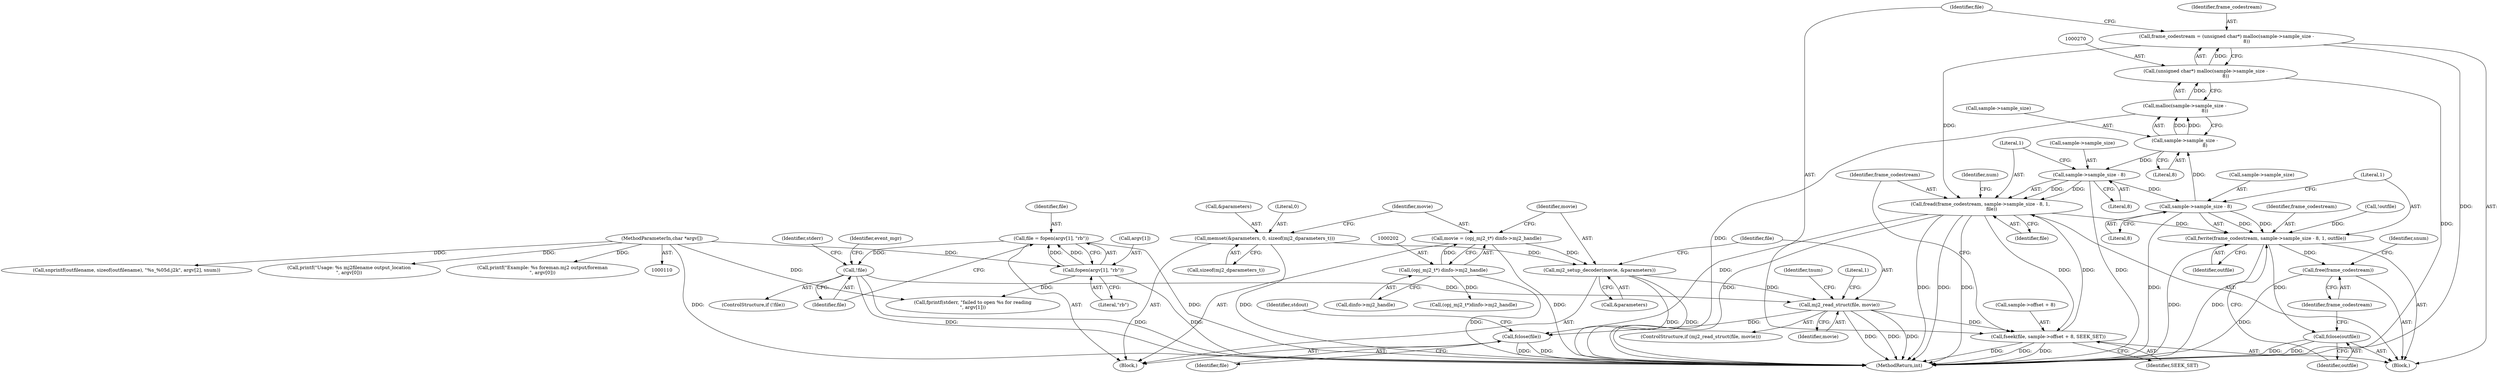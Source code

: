 digraph "0_openjpeg_6d8c0c06ee32dc03ba80acd48334e98728e56cf5@API" {
"1000285" [label="(Call,fread(frame_codestream, sample->sample_size - 8, 1,\n               file))"];
"1000267" [label="(Call,frame_codestream = (unsigned char*) malloc(sample->sample_size -\n                           8))"];
"1000269" [label="(Call,(unsigned char*) malloc(sample->sample_size -\n                           8))"];
"1000271" [label="(Call,malloc(sample->sample_size -\n                           8))"];
"1000272" [label="(Call,sample->sample_size -\n                           8)"];
"1000334" [label="(Call,sample->sample_size - 8)"];
"1000287" [label="(Call,sample->sample_size - 8)"];
"1000277" [label="(Call,fseek(file, sample->offset + 8, SEEK_SET))"];
"1000285" [label="(Call,fread(frame_codestream, sample->sample_size - 8, 1,\n               file))"];
"1000211" [label="(Call,mj2_read_struct(file, movie))"];
"1000151" [label="(Call,!file)"];
"1000143" [label="(Call,file = fopen(argv[1], \"rb\"))"];
"1000145" [label="(Call,fopen(argv[1], \"rb\"))"];
"1000112" [label="(MethodParameterIn,char *argv[])"];
"1000206" [label="(Call,mj2_setup_decoder(movie, &parameters))"];
"1000199" [label="(Call,movie = (opj_mj2_t*) dinfo->mj2_handle)"];
"1000201" [label="(Call,(opj_mj2_t*) dinfo->mj2_handle)"];
"1000193" [label="(Call,memset(&parameters, 0, sizeof(mj2_dparameters_t)))"];
"1000332" [label="(Call,fwrite(frame_codestream, sample->sample_size - 8, 1, outfile))"];
"1000341" [label="(Call,fclose(outfile))"];
"1000343" [label="(Call,free(frame_codestream))"];
"1000345" [label="(Call,fclose(file))"];
"1000258" [label="(Block,)"];
"1000143" [label="(Call,file = fopen(argv[1], \"rb\"))"];
"1000288" [label="(Call,sample->sample_size)"];
"1000338" [label="(Literal,8)"];
"1000267" [label="(Call,frame_codestream = (unsigned char*) malloc(sample->sample_size -\n                           8))"];
"1000194" [label="(Call,&parameters)"];
"1000279" [label="(Call,sample->offset + 8)"];
"1000348" [label="(Identifier,stdout)"];
"1000285" [label="(Call,fread(frame_codestream, sample->sample_size - 8, 1,\n               file))"];
"1000291" [label="(Literal,8)"];
"1000150" [label="(ControlStructure,if (!file))"];
"1000277" [label="(Call,fseek(file, sample->offset + 8, SEEK_SET))"];
"1000218" [label="(Identifier,tnum)"];
"1000200" [label="(Identifier,movie)"];
"1000210" [label="(ControlStructure,if (mj2_read_struct(file, movie)))"];
"1000203" [label="(Call,dinfo->mj2_handle)"];
"1000342" [label="(Identifier,outfile)"];
"1000286" [label="(Identifier,frame_codestream)"];
"1000296" [label="(Identifier,num)"];
"1000152" [label="(Identifier,file)"];
"1000155" [label="(Identifier,stderr)"];
"1000343" [label="(Call,free(frame_codestream))"];
"1000212" [label="(Identifier,file)"];
"1000333" [label="(Identifier,frame_codestream)"];
"1000164" [label="(Identifier,event_mgr)"];
"1000257" [label="(Identifier,snum)"];
"1000292" [label="(Literal,1)"];
"1000335" [label="(Call,sample->sample_size)"];
"1000269" [label="(Call,(unsigned char*) malloc(sample->sample_size -\n                           8))"];
"1000272" [label="(Call,sample->sample_size -\n                           8)"];
"1000211" [label="(Call,mj2_read_struct(file, movie))"];
"1000145" [label="(Call,fopen(argv[1], \"rb\"))"];
"1000344" [label="(Identifier,frame_codestream)"];
"1000197" [label="(Call,sizeof(mj2_dparameters_t))"];
"1000341" [label="(Call,fclose(outfile))"];
"1000144" [label="(Identifier,file)"];
"1000345" [label="(Call,fclose(file))"];
"1000207" [label="(Identifier,movie)"];
"1000201" [label="(Call,(opj_mj2_t*) dinfo->mj2_handle)"];
"1000199" [label="(Call,movie = (opj_mj2_t*) dinfo->mj2_handle)"];
"1000213" [label="(Identifier,movie)"];
"1000146" [label="(Call,argv[1])"];
"1000273" [label="(Call,sample->sample_size)"];
"1000112" [label="(MethodParameterIn,char *argv[])"];
"1000332" [label="(Call,fwrite(frame_codestream, sample->sample_size - 8, 1, outfile))"];
"1000323" [label="(Call,!outfile)"];
"1000284" [label="(Identifier,SEEK_SET)"];
"1000206" [label="(Call,mj2_setup_decoder(movie, &parameters))"];
"1000196" [label="(Literal,0)"];
"1000346" [label="(Identifier,file)"];
"1000362" [label="(MethodReturn,int)"];
"1000271" [label="(Call,malloc(sample->sample_size -\n                           8))"];
"1000149" [label="(Literal,\"rb\")"];
"1000113" [label="(Block,)"];
"1000297" [label="(Call,snprintf(outfilename, sizeof(outfilename), \"%s_%05d.j2k\", argv[2], snum))"];
"1000293" [label="(Identifier,file)"];
"1000287" [label="(Call,sample->sample_size - 8)"];
"1000340" [label="(Identifier,outfile)"];
"1000268" [label="(Identifier,frame_codestream)"];
"1000154" [label="(Call,fprintf(stderr, \"failed to open %s for reading\n\", argv[1]))"];
"1000334" [label="(Call,sample->sample_size - 8)"];
"1000208" [label="(Call,&parameters)"];
"1000216" [label="(Literal,1)"];
"1000278" [label="(Identifier,file)"];
"1000355" [label="(Call,(opj_mj2_t*)dinfo->mj2_handle)"];
"1000193" [label="(Call,memset(&parameters, 0, sizeof(mj2_dparameters_t)))"];
"1000131" [label="(Call,printf(\"Usage: %s mj2filename output_location\n\", argv[0]))"];
"1000339" [label="(Literal,1)"];
"1000151" [label="(Call,!file)"];
"1000276" [label="(Literal,8)"];
"1000136" [label="(Call,printf(\"Example: %s foreman.mj2 output/foreman\n\", argv[0]))"];
"1000285" -> "1000258"  [label="AST: "];
"1000285" -> "1000293"  [label="CFG: "];
"1000286" -> "1000285"  [label="AST: "];
"1000287" -> "1000285"  [label="AST: "];
"1000292" -> "1000285"  [label="AST: "];
"1000293" -> "1000285"  [label="AST: "];
"1000296" -> "1000285"  [label="CFG: "];
"1000285" -> "1000362"  [label="DDG: "];
"1000285" -> "1000362"  [label="DDG: "];
"1000285" -> "1000362"  [label="DDG: "];
"1000285" -> "1000362"  [label="DDG: "];
"1000285" -> "1000277"  [label="DDG: "];
"1000267" -> "1000285"  [label="DDG: "];
"1000287" -> "1000285"  [label="DDG: "];
"1000287" -> "1000285"  [label="DDG: "];
"1000277" -> "1000285"  [label="DDG: "];
"1000285" -> "1000332"  [label="DDG: "];
"1000285" -> "1000345"  [label="DDG: "];
"1000267" -> "1000258"  [label="AST: "];
"1000267" -> "1000269"  [label="CFG: "];
"1000268" -> "1000267"  [label="AST: "];
"1000269" -> "1000267"  [label="AST: "];
"1000278" -> "1000267"  [label="CFG: "];
"1000267" -> "1000362"  [label="DDG: "];
"1000269" -> "1000267"  [label="DDG: "];
"1000269" -> "1000271"  [label="CFG: "];
"1000270" -> "1000269"  [label="AST: "];
"1000271" -> "1000269"  [label="AST: "];
"1000269" -> "1000362"  [label="DDG: "];
"1000271" -> "1000269"  [label="DDG: "];
"1000271" -> "1000272"  [label="CFG: "];
"1000272" -> "1000271"  [label="AST: "];
"1000271" -> "1000362"  [label="DDG: "];
"1000272" -> "1000271"  [label="DDG: "];
"1000272" -> "1000271"  [label="DDG: "];
"1000272" -> "1000276"  [label="CFG: "];
"1000273" -> "1000272"  [label="AST: "];
"1000276" -> "1000272"  [label="AST: "];
"1000334" -> "1000272"  [label="DDG: "];
"1000272" -> "1000287"  [label="DDG: "];
"1000334" -> "1000332"  [label="AST: "];
"1000334" -> "1000338"  [label="CFG: "];
"1000335" -> "1000334"  [label="AST: "];
"1000338" -> "1000334"  [label="AST: "];
"1000339" -> "1000334"  [label="CFG: "];
"1000334" -> "1000362"  [label="DDG: "];
"1000334" -> "1000332"  [label="DDG: "];
"1000334" -> "1000332"  [label="DDG: "];
"1000287" -> "1000334"  [label="DDG: "];
"1000287" -> "1000291"  [label="CFG: "];
"1000288" -> "1000287"  [label="AST: "];
"1000291" -> "1000287"  [label="AST: "];
"1000292" -> "1000287"  [label="CFG: "];
"1000287" -> "1000362"  [label="DDG: "];
"1000277" -> "1000258"  [label="AST: "];
"1000277" -> "1000284"  [label="CFG: "];
"1000278" -> "1000277"  [label="AST: "];
"1000279" -> "1000277"  [label="AST: "];
"1000284" -> "1000277"  [label="AST: "];
"1000286" -> "1000277"  [label="CFG: "];
"1000277" -> "1000362"  [label="DDG: "];
"1000277" -> "1000362"  [label="DDG: "];
"1000277" -> "1000362"  [label="DDG: "];
"1000211" -> "1000277"  [label="DDG: "];
"1000211" -> "1000210"  [label="AST: "];
"1000211" -> "1000213"  [label="CFG: "];
"1000212" -> "1000211"  [label="AST: "];
"1000213" -> "1000211"  [label="AST: "];
"1000216" -> "1000211"  [label="CFG: "];
"1000218" -> "1000211"  [label="CFG: "];
"1000211" -> "1000362"  [label="DDG: "];
"1000211" -> "1000362"  [label="DDG: "];
"1000211" -> "1000362"  [label="DDG: "];
"1000151" -> "1000211"  [label="DDG: "];
"1000206" -> "1000211"  [label="DDG: "];
"1000211" -> "1000345"  [label="DDG: "];
"1000151" -> "1000150"  [label="AST: "];
"1000151" -> "1000152"  [label="CFG: "];
"1000152" -> "1000151"  [label="AST: "];
"1000155" -> "1000151"  [label="CFG: "];
"1000164" -> "1000151"  [label="CFG: "];
"1000151" -> "1000362"  [label="DDG: "];
"1000151" -> "1000362"  [label="DDG: "];
"1000143" -> "1000151"  [label="DDG: "];
"1000143" -> "1000113"  [label="AST: "];
"1000143" -> "1000145"  [label="CFG: "];
"1000144" -> "1000143"  [label="AST: "];
"1000145" -> "1000143"  [label="AST: "];
"1000152" -> "1000143"  [label="CFG: "];
"1000143" -> "1000362"  [label="DDG: "];
"1000145" -> "1000143"  [label="DDG: "];
"1000145" -> "1000143"  [label="DDG: "];
"1000145" -> "1000149"  [label="CFG: "];
"1000146" -> "1000145"  [label="AST: "];
"1000149" -> "1000145"  [label="AST: "];
"1000145" -> "1000362"  [label="DDG: "];
"1000112" -> "1000145"  [label="DDG: "];
"1000145" -> "1000154"  [label="DDG: "];
"1000112" -> "1000110"  [label="AST: "];
"1000112" -> "1000362"  [label="DDG: "];
"1000112" -> "1000131"  [label="DDG: "];
"1000112" -> "1000136"  [label="DDG: "];
"1000112" -> "1000154"  [label="DDG: "];
"1000112" -> "1000297"  [label="DDG: "];
"1000206" -> "1000113"  [label="AST: "];
"1000206" -> "1000208"  [label="CFG: "];
"1000207" -> "1000206"  [label="AST: "];
"1000208" -> "1000206"  [label="AST: "];
"1000212" -> "1000206"  [label="CFG: "];
"1000206" -> "1000362"  [label="DDG: "];
"1000206" -> "1000362"  [label="DDG: "];
"1000199" -> "1000206"  [label="DDG: "];
"1000193" -> "1000206"  [label="DDG: "];
"1000199" -> "1000113"  [label="AST: "];
"1000199" -> "1000201"  [label="CFG: "];
"1000200" -> "1000199"  [label="AST: "];
"1000201" -> "1000199"  [label="AST: "];
"1000207" -> "1000199"  [label="CFG: "];
"1000199" -> "1000362"  [label="DDG: "];
"1000201" -> "1000199"  [label="DDG: "];
"1000201" -> "1000203"  [label="CFG: "];
"1000202" -> "1000201"  [label="AST: "];
"1000203" -> "1000201"  [label="AST: "];
"1000201" -> "1000362"  [label="DDG: "];
"1000201" -> "1000355"  [label="DDG: "];
"1000193" -> "1000113"  [label="AST: "];
"1000193" -> "1000197"  [label="CFG: "];
"1000194" -> "1000193"  [label="AST: "];
"1000196" -> "1000193"  [label="AST: "];
"1000197" -> "1000193"  [label="AST: "];
"1000200" -> "1000193"  [label="CFG: "];
"1000193" -> "1000362"  [label="DDG: "];
"1000332" -> "1000258"  [label="AST: "];
"1000332" -> "1000340"  [label="CFG: "];
"1000333" -> "1000332"  [label="AST: "];
"1000339" -> "1000332"  [label="AST: "];
"1000340" -> "1000332"  [label="AST: "];
"1000342" -> "1000332"  [label="CFG: "];
"1000332" -> "1000362"  [label="DDG: "];
"1000332" -> "1000362"  [label="DDG: "];
"1000323" -> "1000332"  [label="DDG: "];
"1000332" -> "1000341"  [label="DDG: "];
"1000332" -> "1000343"  [label="DDG: "];
"1000341" -> "1000258"  [label="AST: "];
"1000341" -> "1000342"  [label="CFG: "];
"1000342" -> "1000341"  [label="AST: "];
"1000344" -> "1000341"  [label="CFG: "];
"1000341" -> "1000362"  [label="DDG: "];
"1000341" -> "1000362"  [label="DDG: "];
"1000343" -> "1000258"  [label="AST: "];
"1000343" -> "1000344"  [label="CFG: "];
"1000344" -> "1000343"  [label="AST: "];
"1000257" -> "1000343"  [label="CFG: "];
"1000343" -> "1000362"  [label="DDG: "];
"1000345" -> "1000113"  [label="AST: "];
"1000345" -> "1000346"  [label="CFG: "];
"1000346" -> "1000345"  [label="AST: "];
"1000348" -> "1000345"  [label="CFG: "];
"1000345" -> "1000362"  [label="DDG: "];
"1000345" -> "1000362"  [label="DDG: "];
}
